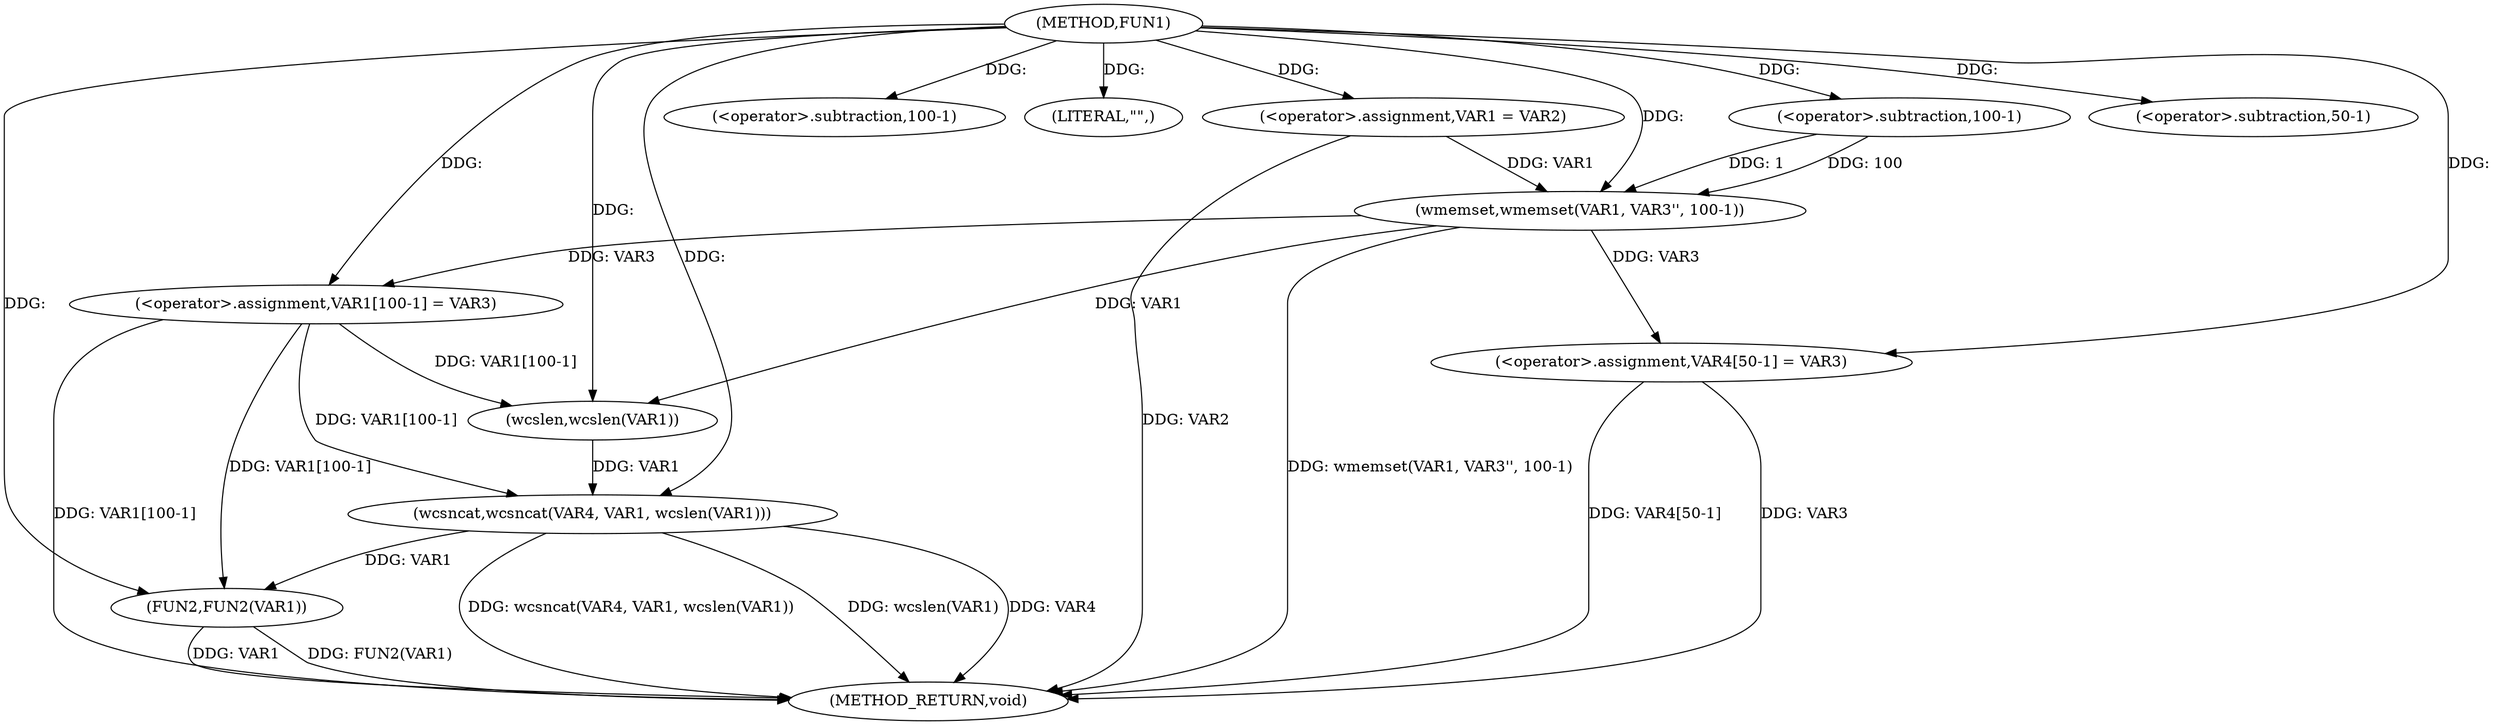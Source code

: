 digraph FUN1 {  
"1000100" [label = "(METHOD,FUN1)" ]
"1000136" [label = "(METHOD_RETURN,void)" ]
"1000104" [label = "(<operator>.assignment,VAR1 = VAR2)" ]
"1000107" [label = "(wmemset,wmemset(VAR1, VAR3'', 100-1))" ]
"1000110" [label = "(<operator>.subtraction,100-1)" ]
"1000113" [label = "(<operator>.assignment,VAR1[100-1] = VAR3)" ]
"1000116" [label = "(<operator>.subtraction,100-1)" ]
"1000121" [label = "(LITERAL,\"\",)" ]
"1000122" [label = "(wcsncat,wcsncat(VAR4, VAR1, wcslen(VAR1)))" ]
"1000125" [label = "(wcslen,wcslen(VAR1))" ]
"1000127" [label = "(<operator>.assignment,VAR4[50-1] = VAR3)" ]
"1000130" [label = "(<operator>.subtraction,50-1)" ]
"1000134" [label = "(FUN2,FUN2(VAR1))" ]
  "1000122" -> "1000136"  [ label = "DDG: wcslen(VAR1)"] 
  "1000107" -> "1000136"  [ label = "DDG: wmemset(VAR1, VAR3'', 100-1)"] 
  "1000113" -> "1000136"  [ label = "DDG: VAR1[100-1]"] 
  "1000122" -> "1000136"  [ label = "DDG: VAR4"] 
  "1000134" -> "1000136"  [ label = "DDG: FUN2(VAR1)"] 
  "1000127" -> "1000136"  [ label = "DDG: VAR3"] 
  "1000122" -> "1000136"  [ label = "DDG: wcsncat(VAR4, VAR1, wcslen(VAR1))"] 
  "1000127" -> "1000136"  [ label = "DDG: VAR4[50-1]"] 
  "1000104" -> "1000136"  [ label = "DDG: VAR2"] 
  "1000134" -> "1000136"  [ label = "DDG: VAR1"] 
  "1000100" -> "1000104"  [ label = "DDG: "] 
  "1000104" -> "1000107"  [ label = "DDG: VAR1"] 
  "1000100" -> "1000107"  [ label = "DDG: "] 
  "1000110" -> "1000107"  [ label = "DDG: 100"] 
  "1000110" -> "1000107"  [ label = "DDG: 1"] 
  "1000100" -> "1000110"  [ label = "DDG: "] 
  "1000107" -> "1000113"  [ label = "DDG: VAR3"] 
  "1000100" -> "1000113"  [ label = "DDG: "] 
  "1000100" -> "1000116"  [ label = "DDG: "] 
  "1000100" -> "1000121"  [ label = "DDG: "] 
  "1000100" -> "1000122"  [ label = "DDG: "] 
  "1000125" -> "1000122"  [ label = "DDG: VAR1"] 
  "1000113" -> "1000122"  [ label = "DDG: VAR1[100-1]"] 
  "1000107" -> "1000125"  [ label = "DDG: VAR1"] 
  "1000113" -> "1000125"  [ label = "DDG: VAR1[100-1]"] 
  "1000100" -> "1000125"  [ label = "DDG: "] 
  "1000100" -> "1000127"  [ label = "DDG: "] 
  "1000107" -> "1000127"  [ label = "DDG: VAR3"] 
  "1000100" -> "1000130"  [ label = "DDG: "] 
  "1000113" -> "1000134"  [ label = "DDG: VAR1[100-1]"] 
  "1000122" -> "1000134"  [ label = "DDG: VAR1"] 
  "1000100" -> "1000134"  [ label = "DDG: "] 
}
